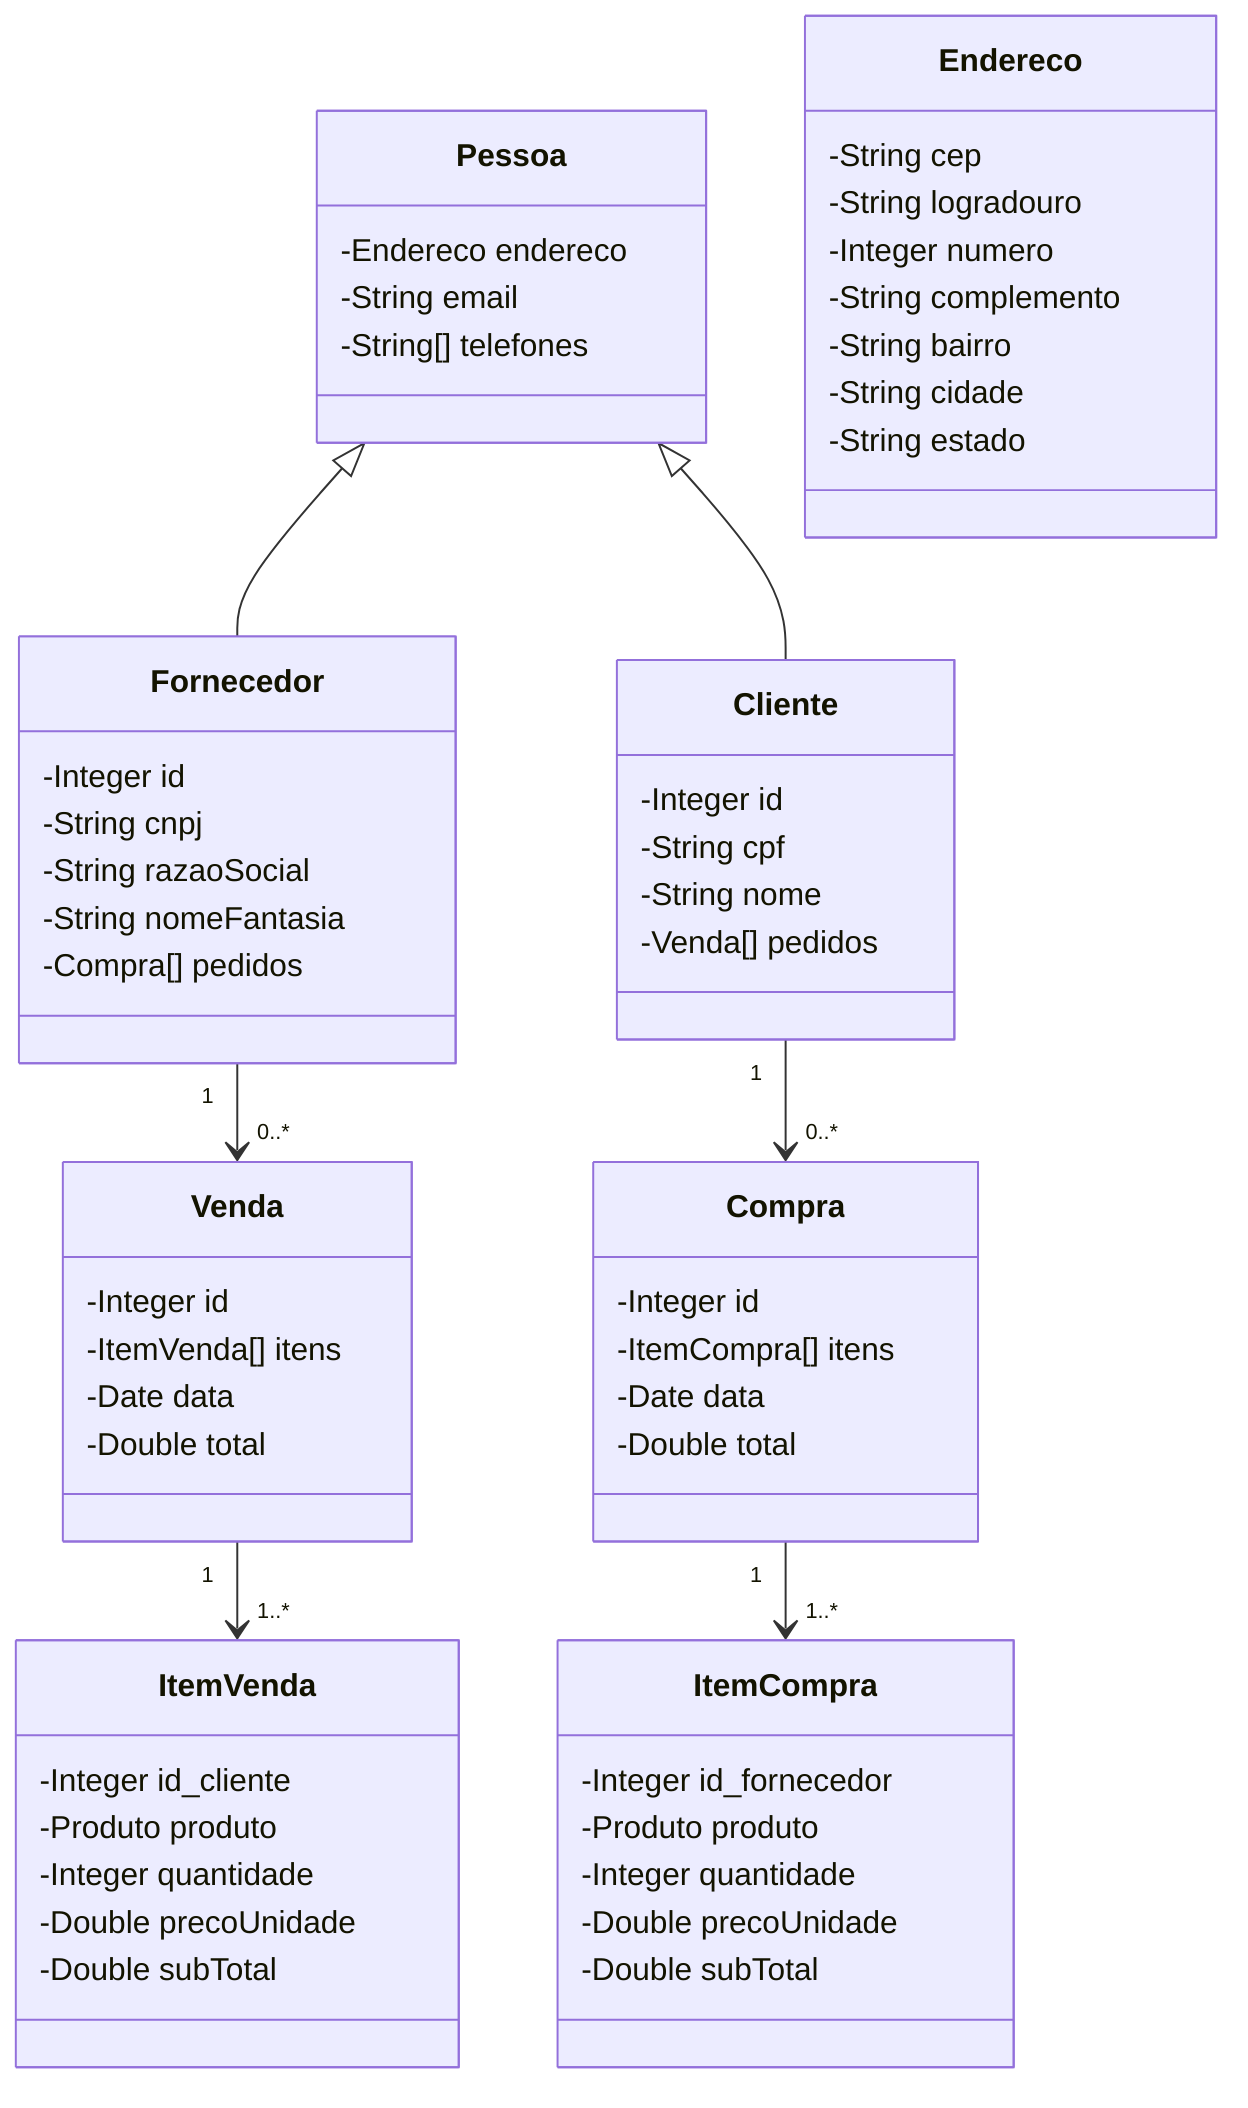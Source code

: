 classDiagram
    class Pessoa {
        -Endereco endereco
        -String email
        -String[] telefones
    }

    class Fornecedor {
        -Integer id
        -String cnpj
        -String razaoSocial
        -String nomeFantasia
        -Compra[] pedidos
    }

    class ItemCompra {
        -Integer id_fornecedor
        -Produto produto
        -Integer quantidade
        -Double precoUnidade
        -Double subTotal
    }

    class Compra {
        -Integer id
        -ItemCompra[] itens
        -Date data
        -Double total
    }

    class Cliente {
        -Integer id
        -String cpf
        -String nome
        -Venda[] pedidos
    }

    class ItemVenda {
        -Integer id_cliente
        -Produto produto
        -Integer quantidade
        -Double precoUnidade
        -Double subTotal
    }

    class Venda {
        -Integer id
        -ItemVenda[] itens
        -Date data
        -Double total
    }

    %%-- seria interessante criar uma função autoCEP(String cep), mas teríamos de baixar as tabelas de CEP do IBGE --%%
    %%-- no caso essa função buscaria do CEP da pessoa e completaria automaticamente o Estado, Cidade, Bairro e Logradouro de Endereco  --%%
    class Endereco {
        -String cep
        -String logradouro
        -Integer numero
        -String complemento
        -String bairro
        -String cidade
        -String estado
    }

    Pessoa <|-- Fornecedor
    Pessoa <|-- Cliente

    Cliente "1" --> "0..*" Compra
    Compra "1" --> "1..*" ItemCompra

    Fornecedor "1" --> "0..*" Venda
    Venda "1" --> "1..*" ItemVenda
